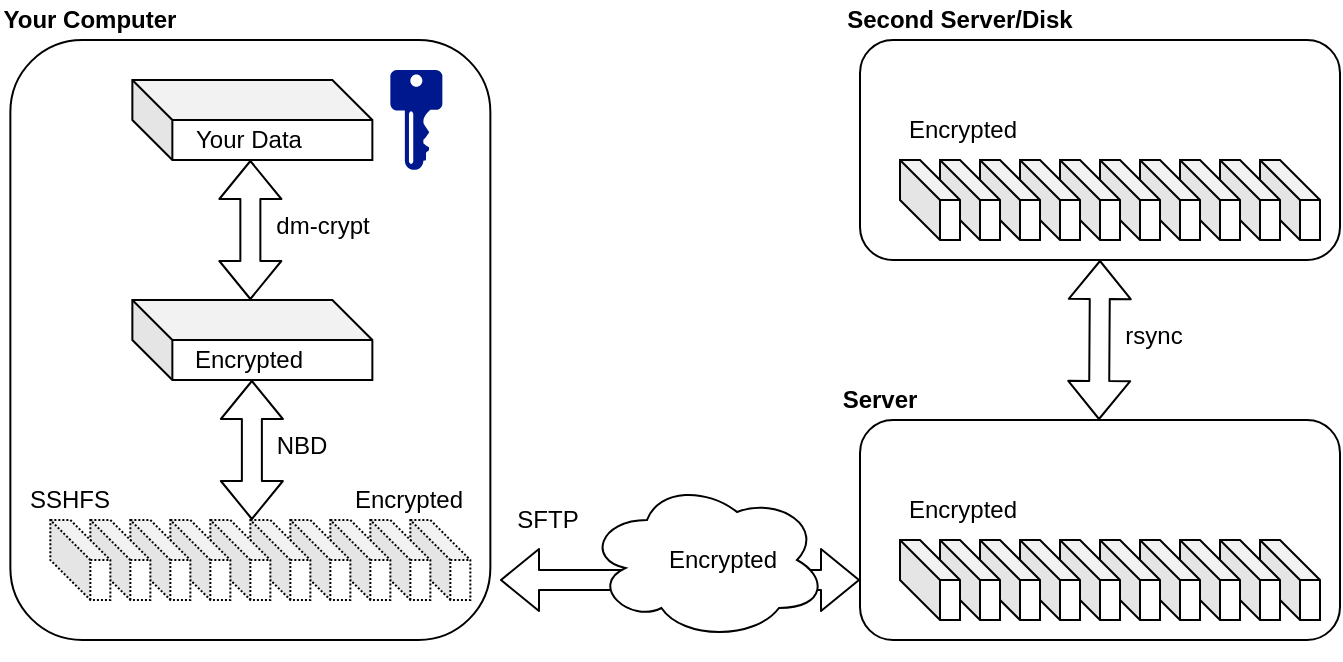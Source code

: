 <mxfile version="12.4.9" type="device"><diagram name="Page-1" id="80d4a630-b321-0f5e-ff81-c5a36ef4752d"><mxGraphModel dx="1718" dy="-225" grid="1" gridSize="10" guides="1" tooltips="1" connect="1" arrows="1" fold="1" page="1" pageScale="1" pageWidth="827" pageHeight="1169" background="#ffffff" math="0" shadow="0"><root><mxCell id="0"/><mxCell id="1" parent="0"/><mxCell id="ZoTFFcM0a4TA46lmUPVL-85" value="" style="group" parent="1" vertex="1" connectable="0"><mxGeometry x="60" y="1330" width="670" height="330" as="geometry"/></mxCell><mxCell id="ZoTFFcM0a4TA46lmUPVL-81" value="" style="rounded=1;whiteSpace=wrap;html=1;" parent="ZoTFFcM0a4TA46lmUPVL-85" vertex="1"><mxGeometry x="5.18" y="20" width="240" height="300" as="geometry"/></mxCell><mxCell id="ZoTFFcM0a4TA46lmUPVL-25" value="" style="shape=cube;whiteSpace=wrap;html=1;boundedLbl=1;backgroundOutline=1;darkOpacity=0.05;darkOpacity2=0.1;" parent="ZoTFFcM0a4TA46lmUPVL-85" vertex="1"><mxGeometry x="66.18" y="150" width="120" height="40" as="geometry"/></mxCell><mxCell id="ZoTFFcM0a4TA46lmUPVL-26" value="" style="shape=flexArrow;endArrow=classic;startArrow=classic;html=1;" parent="ZoTFFcM0a4TA46lmUPVL-85" edge="1"><mxGeometry width="50" height="50" relative="1" as="geometry"><mxPoint x="430" y="290" as="sourcePoint"/><mxPoint x="250" y="290" as="targetPoint"/></mxGeometry></mxCell><mxCell id="ZoTFFcM0a4TA46lmUPVL-38" value="" style="shape=flexArrow;endArrow=classic;startArrow=classic;html=1;" parent="ZoTFFcM0a4TA46lmUPVL-85" edge="1"><mxGeometry width="50" height="50" relative="1" as="geometry"><mxPoint x="125.94" y="260" as="sourcePoint"/><mxPoint x="125.94" y="190" as="targetPoint"/></mxGeometry></mxCell><mxCell id="ZoTFFcM0a4TA46lmUPVL-45" value="NBD" style="text;html=1;strokeColor=none;fillColor=none;align=center;verticalAlign=middle;whiteSpace=wrap;rounded=0;dashed=1;dashPattern=1 4;" parent="ZoTFFcM0a4TA46lmUPVL-85" vertex="1"><mxGeometry x="130.68" y="213" width="40" height="20" as="geometry"/></mxCell><mxCell id="ZoTFFcM0a4TA46lmUPVL-47" value="" style="shape=flexArrow;endArrow=classic;startArrow=classic;html=1;" parent="ZoTFFcM0a4TA46lmUPVL-85" edge="1"><mxGeometry width="50" height="50" relative="1" as="geometry"><mxPoint x="125.18" y="150" as="sourcePoint"/><mxPoint x="125.18" y="80" as="targetPoint"/></mxGeometry></mxCell><mxCell id="ZoTFFcM0a4TA46lmUPVL-48" value="dm-crypt" style="text;html=1;strokeColor=none;fillColor=none;align=center;verticalAlign=middle;whiteSpace=wrap;rounded=0;" parent="ZoTFFcM0a4TA46lmUPVL-85" vertex="1"><mxGeometry x="129.68" y="103" width="62.5" height="20" as="geometry"/></mxCell><mxCell id="ZoTFFcM0a4TA46lmUPVL-64" value="" style="group;dashed=1;dashPattern=1 1;" parent="ZoTFFcM0a4TA46lmUPVL-85" vertex="1" connectable="0"><mxGeometry x="235.18" y="230" width="434.82" height="100" as="geometry"/></mxCell><mxCell id="ZoTFFcM0a4TA46lmUPVL-66" value="" style="group;dashed=1;dashPattern=1 1;" parent="ZoTFFcM0a4TA46lmUPVL-64" vertex="1" connectable="0"><mxGeometry x="-210" y="30" width="210" height="40" as="geometry"/></mxCell><mxCell id="ZoTFFcM0a4TA46lmUPVL-67" value="" style="group;dashed=1;dashPattern=1 1;" parent="ZoTFFcM0a4TA46lmUPVL-66" vertex="1" connectable="0"><mxGeometry width="210" height="40" as="geometry"/></mxCell><mxCell id="ZoTFFcM0a4TA46lmUPVL-68" value="" style="shape=cube;whiteSpace=wrap;html=1;boundedLbl=1;backgroundOutline=1;darkOpacity=0.05;darkOpacity2=0.1;dashed=1;dashPattern=1 1;" parent="ZoTFFcM0a4TA46lmUPVL-67" vertex="1"><mxGeometry x="180" width="30" height="40" as="geometry"/></mxCell><mxCell id="ZoTFFcM0a4TA46lmUPVL-69" value="" style="shape=cube;whiteSpace=wrap;html=1;boundedLbl=1;backgroundOutline=1;darkOpacity=0.05;darkOpacity2=0.1;dashed=1;dashPattern=1 1;" parent="ZoTFFcM0a4TA46lmUPVL-67" vertex="1"><mxGeometry x="160" width="30" height="40" as="geometry"/></mxCell><mxCell id="ZoTFFcM0a4TA46lmUPVL-70" value="" style="shape=cube;whiteSpace=wrap;html=1;boundedLbl=1;backgroundOutline=1;darkOpacity=0.05;darkOpacity2=0.1;dashed=1;dashPattern=1 1;" parent="ZoTFFcM0a4TA46lmUPVL-67" vertex="1"><mxGeometry x="140" width="30" height="40" as="geometry"/></mxCell><mxCell id="ZoTFFcM0a4TA46lmUPVL-71" value="" style="shape=cube;whiteSpace=wrap;html=1;boundedLbl=1;backgroundOutline=1;darkOpacity=0.05;darkOpacity2=0.1;dashed=1;dashPattern=1 1;" parent="ZoTFFcM0a4TA46lmUPVL-67" vertex="1"><mxGeometry x="120" width="30" height="40" as="geometry"/></mxCell><mxCell id="ZoTFFcM0a4TA46lmUPVL-72" value="" style="shape=cube;whiteSpace=wrap;html=1;boundedLbl=1;backgroundOutline=1;darkOpacity=0.05;darkOpacity2=0.1;dashed=1;dashPattern=1 1;" parent="ZoTFFcM0a4TA46lmUPVL-67" vertex="1"><mxGeometry x="100" width="30" height="40" as="geometry"/></mxCell><mxCell id="ZoTFFcM0a4TA46lmUPVL-73" value="" style="shape=cube;whiteSpace=wrap;html=1;boundedLbl=1;backgroundOutline=1;darkOpacity=0.05;darkOpacity2=0.1;dashed=1;dashPattern=1 1;" parent="ZoTFFcM0a4TA46lmUPVL-67" vertex="1"><mxGeometry x="80" width="30" height="40" as="geometry"/></mxCell><mxCell id="ZoTFFcM0a4TA46lmUPVL-74" value="" style="shape=cube;whiteSpace=wrap;html=1;boundedLbl=1;backgroundOutline=1;darkOpacity=0.05;darkOpacity2=0.1;dashed=1;dashPattern=1 1;" parent="ZoTFFcM0a4TA46lmUPVL-67" vertex="1"><mxGeometry x="60" width="30" height="40" as="geometry"/></mxCell><mxCell id="ZoTFFcM0a4TA46lmUPVL-75" value="" style="shape=cube;whiteSpace=wrap;html=1;boundedLbl=1;backgroundOutline=1;darkOpacity=0.05;darkOpacity2=0.1;dashed=1;dashPattern=1 1;" parent="ZoTFFcM0a4TA46lmUPVL-67" vertex="1"><mxGeometry x="40" width="30" height="40" as="geometry"/></mxCell><mxCell id="ZoTFFcM0a4TA46lmUPVL-76" value="" style="shape=cube;whiteSpace=wrap;html=1;boundedLbl=1;backgroundOutline=1;darkOpacity=0.05;darkOpacity2=0.1;dashed=1;dashPattern=1 1;" parent="ZoTFFcM0a4TA46lmUPVL-67" vertex="1"><mxGeometry x="20" width="30" height="40" as="geometry"/></mxCell><mxCell id="ZoTFFcM0a4TA46lmUPVL-77" value="" style="shape=cube;whiteSpace=wrap;html=1;boundedLbl=1;backgroundOutline=1;darkOpacity=0.05;darkOpacity2=0.1;dashed=1;dashPattern=1 1;" parent="ZoTFFcM0a4TA46lmUPVL-67" vertex="1"><mxGeometry width="30" height="40" as="geometry"/></mxCell><mxCell id="ZoTFFcM0a4TA46lmUPVL-44" value="SSHFS" style="text;html=1;strokeColor=none;fillColor=none;align=center;verticalAlign=middle;whiteSpace=wrap;rounded=0;dashed=1;dashPattern=1 4;" parent="ZoTFFcM0a4TA46lmUPVL-64" vertex="1"><mxGeometry x="-220" y="10" width="40" height="20" as="geometry"/></mxCell><mxCell id="ZoTFFcM0a4TA46lmUPVL-40" value="" style="ellipse;shape=cloud;whiteSpace=wrap;html=1;" parent="ZoTFFcM0a4TA46lmUPVL-64" vertex="1"><mxGeometry x="58.32" y="10" width="120" height="80" as="geometry"/></mxCell><mxCell id="ZoTFFcM0a4TA46lmUPVL-42" value="" style="rounded=1;whiteSpace=wrap;html=1;" parent="ZoTFFcM0a4TA46lmUPVL-64" vertex="1"><mxGeometry x="194.82" y="-20" width="240" height="110" as="geometry"/></mxCell><mxCell id="ZoTFFcM0a4TA46lmUPVL-49" value="" style="group" parent="ZoTFFcM0a4TA46lmUPVL-64" vertex="1" connectable="0"><mxGeometry x="214.82" y="40" width="210" height="40" as="geometry"/></mxCell><mxCell id="ZoTFFcM0a4TA46lmUPVL-46" value="" style="group;dashed=1;dashPattern=1 1;" parent="ZoTFFcM0a4TA46lmUPVL-49" vertex="1" connectable="0"><mxGeometry width="210" height="40" as="geometry"/></mxCell><mxCell id="ZoTFFcM0a4TA46lmUPVL-9" value="" style="shape=cube;whiteSpace=wrap;html=1;boundedLbl=1;backgroundOutline=1;darkOpacity=0.05;darkOpacity2=0.1;" parent="ZoTFFcM0a4TA46lmUPVL-46" vertex="1"><mxGeometry x="180" width="30" height="40" as="geometry"/></mxCell><mxCell id="ZoTFFcM0a4TA46lmUPVL-14" value="" style="shape=cube;whiteSpace=wrap;html=1;boundedLbl=1;backgroundOutline=1;darkOpacity=0.05;darkOpacity2=0.1;" parent="ZoTFFcM0a4TA46lmUPVL-46" vertex="1"><mxGeometry x="160" width="30" height="40" as="geometry"/></mxCell><mxCell id="ZoTFFcM0a4TA46lmUPVL-16" value="" style="shape=cube;whiteSpace=wrap;html=1;boundedLbl=1;backgroundOutline=1;darkOpacity=0.05;darkOpacity2=0.1;" parent="ZoTFFcM0a4TA46lmUPVL-46" vertex="1"><mxGeometry x="140" width="30" height="40" as="geometry"/></mxCell><mxCell id="ZoTFFcM0a4TA46lmUPVL-17" value="" style="shape=cube;whiteSpace=wrap;html=1;boundedLbl=1;backgroundOutline=1;darkOpacity=0.05;darkOpacity2=0.1;" parent="ZoTFFcM0a4TA46lmUPVL-46" vertex="1"><mxGeometry x="120" width="30" height="40" as="geometry"/></mxCell><mxCell id="ZoTFFcM0a4TA46lmUPVL-18" value="" style="shape=cube;whiteSpace=wrap;html=1;boundedLbl=1;backgroundOutline=1;darkOpacity=0.05;darkOpacity2=0.1;" parent="ZoTFFcM0a4TA46lmUPVL-46" vertex="1"><mxGeometry x="100" width="30" height="40" as="geometry"/></mxCell><mxCell id="ZoTFFcM0a4TA46lmUPVL-19" value="" style="shape=cube;whiteSpace=wrap;html=1;boundedLbl=1;backgroundOutline=1;darkOpacity=0.05;darkOpacity2=0.1;" parent="ZoTFFcM0a4TA46lmUPVL-46" vertex="1"><mxGeometry x="80" width="30" height="40" as="geometry"/></mxCell><mxCell id="ZoTFFcM0a4TA46lmUPVL-20" value="" style="shape=cube;whiteSpace=wrap;html=1;boundedLbl=1;backgroundOutline=1;darkOpacity=0.05;darkOpacity2=0.1;" parent="ZoTFFcM0a4TA46lmUPVL-46" vertex="1"><mxGeometry x="60" width="30" height="40" as="geometry"/></mxCell><mxCell id="ZoTFFcM0a4TA46lmUPVL-21" value="" style="shape=cube;whiteSpace=wrap;html=1;boundedLbl=1;backgroundOutline=1;darkOpacity=0.05;darkOpacity2=0.1;" parent="ZoTFFcM0a4TA46lmUPVL-46" vertex="1"><mxGeometry x="40" width="30" height="40" as="geometry"/></mxCell><mxCell id="ZoTFFcM0a4TA46lmUPVL-22" value="" style="shape=cube;whiteSpace=wrap;html=1;boundedLbl=1;backgroundOutline=1;darkOpacity=0.05;darkOpacity2=0.1;" parent="ZoTFFcM0a4TA46lmUPVL-46" vertex="1"><mxGeometry x="20" width="30" height="40" as="geometry"/></mxCell><mxCell id="ZoTFFcM0a4TA46lmUPVL-23" value="" style="shape=cube;whiteSpace=wrap;html=1;boundedLbl=1;backgroundOutline=1;darkOpacity=0.05;darkOpacity2=0.1;" parent="ZoTFFcM0a4TA46lmUPVL-46" vertex="1"><mxGeometry width="30" height="40" as="geometry"/></mxCell><mxCell id="ZoTFFcM0a4TA46lmUPVL-1" value="SFTP" style="text;html=1;strokeColor=none;fillColor=none;align=center;verticalAlign=middle;whiteSpace=wrap;rounded=0;rotation=0;" parent="ZoTFFcM0a4TA46lmUPVL-64" vertex="1"><mxGeometry x="18.32" y="20" width="40" height="20" as="geometry"/></mxCell><mxCell id="ZoTFFcM0a4TA46lmUPVL-129" value="Encrypted" style="text;html=1;strokeColor=none;fillColor=none;align=center;verticalAlign=middle;whiteSpace=wrap;rounded=0;" parent="ZoTFFcM0a4TA46lmUPVL-64" vertex="1"><mxGeometry x="94.82" y="40" width="62.5" height="20" as="geometry"/></mxCell><mxCell id="ZoTFFcM0a4TA46lmUPVL-130" value="Encrypted" style="text;html=1;strokeColor=none;fillColor=none;align=center;verticalAlign=middle;whiteSpace=wrap;rounded=0;" parent="ZoTFFcM0a4TA46lmUPVL-64" vertex="1"><mxGeometry x="214.82" y="15" width="62.5" height="20" as="geometry"/></mxCell><mxCell id="ZoTFFcM0a4TA46lmUPVL-78" value="" style="shape=cube;whiteSpace=wrap;html=1;boundedLbl=1;backgroundOutline=1;darkOpacity=0.05;darkOpacity2=0.1;" parent="ZoTFFcM0a4TA46lmUPVL-85" vertex="1"><mxGeometry x="66.18" y="40" width="120" height="40" as="geometry"/></mxCell><mxCell id="ZoTFFcM0a4TA46lmUPVL-79" value="Your Data" style="text;html=1;strokeColor=none;fillColor=none;align=center;verticalAlign=middle;whiteSpace=wrap;rounded=0;" parent="ZoTFFcM0a4TA46lmUPVL-85" vertex="1"><mxGeometry x="92.68" y="60" width="62.5" height="20" as="geometry"/></mxCell><mxCell id="ZoTFFcM0a4TA46lmUPVL-80" value="Encrypted" style="text;html=1;strokeColor=none;fillColor=none;align=center;verticalAlign=middle;whiteSpace=wrap;rounded=0;" parent="ZoTFFcM0a4TA46lmUPVL-85" vertex="1"><mxGeometry x="92.68" y="170" width="62.5" height="20" as="geometry"/></mxCell><mxCell id="ZoTFFcM0a4TA46lmUPVL-82" value="Your Computer" style="text;html=1;strokeColor=none;fillColor=none;align=center;verticalAlign=middle;whiteSpace=wrap;rounded=0;fontStyle=1" parent="ZoTFFcM0a4TA46lmUPVL-85" vertex="1"><mxGeometry width="90" height="20" as="geometry"/></mxCell><mxCell id="ZoTFFcM0a4TA46lmUPVL-43" value="Server" style="text;html=1;strokeColor=none;fillColor=none;align=center;verticalAlign=middle;whiteSpace=wrap;rounded=0;fontStyle=1" parent="ZoTFFcM0a4TA46lmUPVL-85" vertex="1"><mxGeometry x="420" y="190" width="40" height="20" as="geometry"/></mxCell><mxCell id="ZoTFFcM0a4TA46lmUPVL-128" value="Encrypted" style="text;html=1;strokeColor=none;fillColor=none;align=center;verticalAlign=middle;whiteSpace=wrap;rounded=0;" parent="ZoTFFcM0a4TA46lmUPVL-85" vertex="1"><mxGeometry x="172.68" y="240" width="62.5" height="20" as="geometry"/></mxCell><mxCell id="ZoTFFcM0a4TA46lmUPVL-131" value="" style="aspect=fixed;pointerEvents=1;shadow=0;dashed=0;html=1;strokeColor=none;labelPosition=center;verticalLabelPosition=bottom;verticalAlign=top;align=center;fillColor=#00188D;shape=mxgraph.mscae.enterprise.key_permissions;dashPattern=1 1;" parent="ZoTFFcM0a4TA46lmUPVL-85" vertex="1"><mxGeometry x="195.18" y="35" width="26" height="50" as="geometry"/></mxCell><mxCell id="7hTGNwi2YWO6BQvj6n23-1" value="" style="rounded=1;whiteSpace=wrap;html=1;" vertex="1" parent="ZoTFFcM0a4TA46lmUPVL-85"><mxGeometry x="430" y="20" width="240" height="110" as="geometry"/></mxCell><mxCell id="7hTGNwi2YWO6BQvj6n23-2" value="" style="group" vertex="1" connectable="0" parent="ZoTFFcM0a4TA46lmUPVL-85"><mxGeometry x="450" y="80" width="210" height="40" as="geometry"/></mxCell><mxCell id="7hTGNwi2YWO6BQvj6n23-3" value="" style="group;dashed=1;dashPattern=1 1;" vertex="1" connectable="0" parent="7hTGNwi2YWO6BQvj6n23-2"><mxGeometry width="210" height="40" as="geometry"/></mxCell><mxCell id="7hTGNwi2YWO6BQvj6n23-4" value="" style="shape=cube;whiteSpace=wrap;html=1;boundedLbl=1;backgroundOutline=1;darkOpacity=0.05;darkOpacity2=0.1;" vertex="1" parent="7hTGNwi2YWO6BQvj6n23-3"><mxGeometry x="180" width="30" height="40" as="geometry"/></mxCell><mxCell id="7hTGNwi2YWO6BQvj6n23-5" value="" style="shape=cube;whiteSpace=wrap;html=1;boundedLbl=1;backgroundOutline=1;darkOpacity=0.05;darkOpacity2=0.1;" vertex="1" parent="7hTGNwi2YWO6BQvj6n23-3"><mxGeometry x="160" width="30" height="40" as="geometry"/></mxCell><mxCell id="7hTGNwi2YWO6BQvj6n23-6" value="" style="shape=cube;whiteSpace=wrap;html=1;boundedLbl=1;backgroundOutline=1;darkOpacity=0.05;darkOpacity2=0.1;" vertex="1" parent="7hTGNwi2YWO6BQvj6n23-3"><mxGeometry x="140" width="30" height="40" as="geometry"/></mxCell><mxCell id="7hTGNwi2YWO6BQvj6n23-7" value="" style="shape=cube;whiteSpace=wrap;html=1;boundedLbl=1;backgroundOutline=1;darkOpacity=0.05;darkOpacity2=0.1;" vertex="1" parent="7hTGNwi2YWO6BQvj6n23-3"><mxGeometry x="120" width="30" height="40" as="geometry"/></mxCell><mxCell id="7hTGNwi2YWO6BQvj6n23-8" value="" style="shape=cube;whiteSpace=wrap;html=1;boundedLbl=1;backgroundOutline=1;darkOpacity=0.05;darkOpacity2=0.1;" vertex="1" parent="7hTGNwi2YWO6BQvj6n23-3"><mxGeometry x="100" width="30" height="40" as="geometry"/></mxCell><mxCell id="7hTGNwi2YWO6BQvj6n23-9" value="" style="shape=cube;whiteSpace=wrap;html=1;boundedLbl=1;backgroundOutline=1;darkOpacity=0.05;darkOpacity2=0.1;" vertex="1" parent="7hTGNwi2YWO6BQvj6n23-3"><mxGeometry x="80" width="30" height="40" as="geometry"/></mxCell><mxCell id="7hTGNwi2YWO6BQvj6n23-10" value="" style="shape=cube;whiteSpace=wrap;html=1;boundedLbl=1;backgroundOutline=1;darkOpacity=0.05;darkOpacity2=0.1;" vertex="1" parent="7hTGNwi2YWO6BQvj6n23-3"><mxGeometry x="60" width="30" height="40" as="geometry"/></mxCell><mxCell id="7hTGNwi2YWO6BQvj6n23-11" value="" style="shape=cube;whiteSpace=wrap;html=1;boundedLbl=1;backgroundOutline=1;darkOpacity=0.05;darkOpacity2=0.1;" vertex="1" parent="7hTGNwi2YWO6BQvj6n23-3"><mxGeometry x="40" width="30" height="40" as="geometry"/></mxCell><mxCell id="7hTGNwi2YWO6BQvj6n23-12" value="" style="shape=cube;whiteSpace=wrap;html=1;boundedLbl=1;backgroundOutline=1;darkOpacity=0.05;darkOpacity2=0.1;" vertex="1" parent="7hTGNwi2YWO6BQvj6n23-3"><mxGeometry x="20" width="30" height="40" as="geometry"/></mxCell><mxCell id="7hTGNwi2YWO6BQvj6n23-13" value="" style="shape=cube;whiteSpace=wrap;html=1;boundedLbl=1;backgroundOutline=1;darkOpacity=0.05;darkOpacity2=0.1;" vertex="1" parent="7hTGNwi2YWO6BQvj6n23-3"><mxGeometry width="30" height="40" as="geometry"/></mxCell><mxCell id="7hTGNwi2YWO6BQvj6n23-14" value="Encrypted" style="text;html=1;strokeColor=none;fillColor=none;align=center;verticalAlign=middle;whiteSpace=wrap;rounded=0;" vertex="1" parent="ZoTFFcM0a4TA46lmUPVL-85"><mxGeometry x="450" y="55" width="62.5" height="20" as="geometry"/></mxCell><mxCell id="7hTGNwi2YWO6BQvj6n23-15" value="Second Server/Disk" style="text;html=1;strokeColor=none;fillColor=none;align=center;verticalAlign=middle;whiteSpace=wrap;rounded=0;fontStyle=1" vertex="1" parent="ZoTFFcM0a4TA46lmUPVL-85"><mxGeometry x="420" width="120" height="20" as="geometry"/></mxCell><mxCell id="7hTGNwi2YWO6BQvj6n23-16" value="" style="shape=flexArrow;endArrow=classic;startArrow=classic;html=1;entryX=0.5;entryY=1;entryDx=0;entryDy=0;" edge="1" parent="ZoTFFcM0a4TA46lmUPVL-85" target="7hTGNwi2YWO6BQvj6n23-1"><mxGeometry width="50" height="50" relative="1" as="geometry"><mxPoint x="549.5" y="210" as="sourcePoint"/><mxPoint x="549.5" y="140" as="targetPoint"/></mxGeometry></mxCell><mxCell id="7hTGNwi2YWO6BQvj6n23-17" value="rsync" style="text;html=1;strokeColor=none;fillColor=none;align=center;verticalAlign=middle;whiteSpace=wrap;rounded=0;" vertex="1" parent="ZoTFFcM0a4TA46lmUPVL-85"><mxGeometry x="557" y="158" width="40" height="20" as="geometry"/></mxCell></root></mxGraphModel></diagram></mxfile>